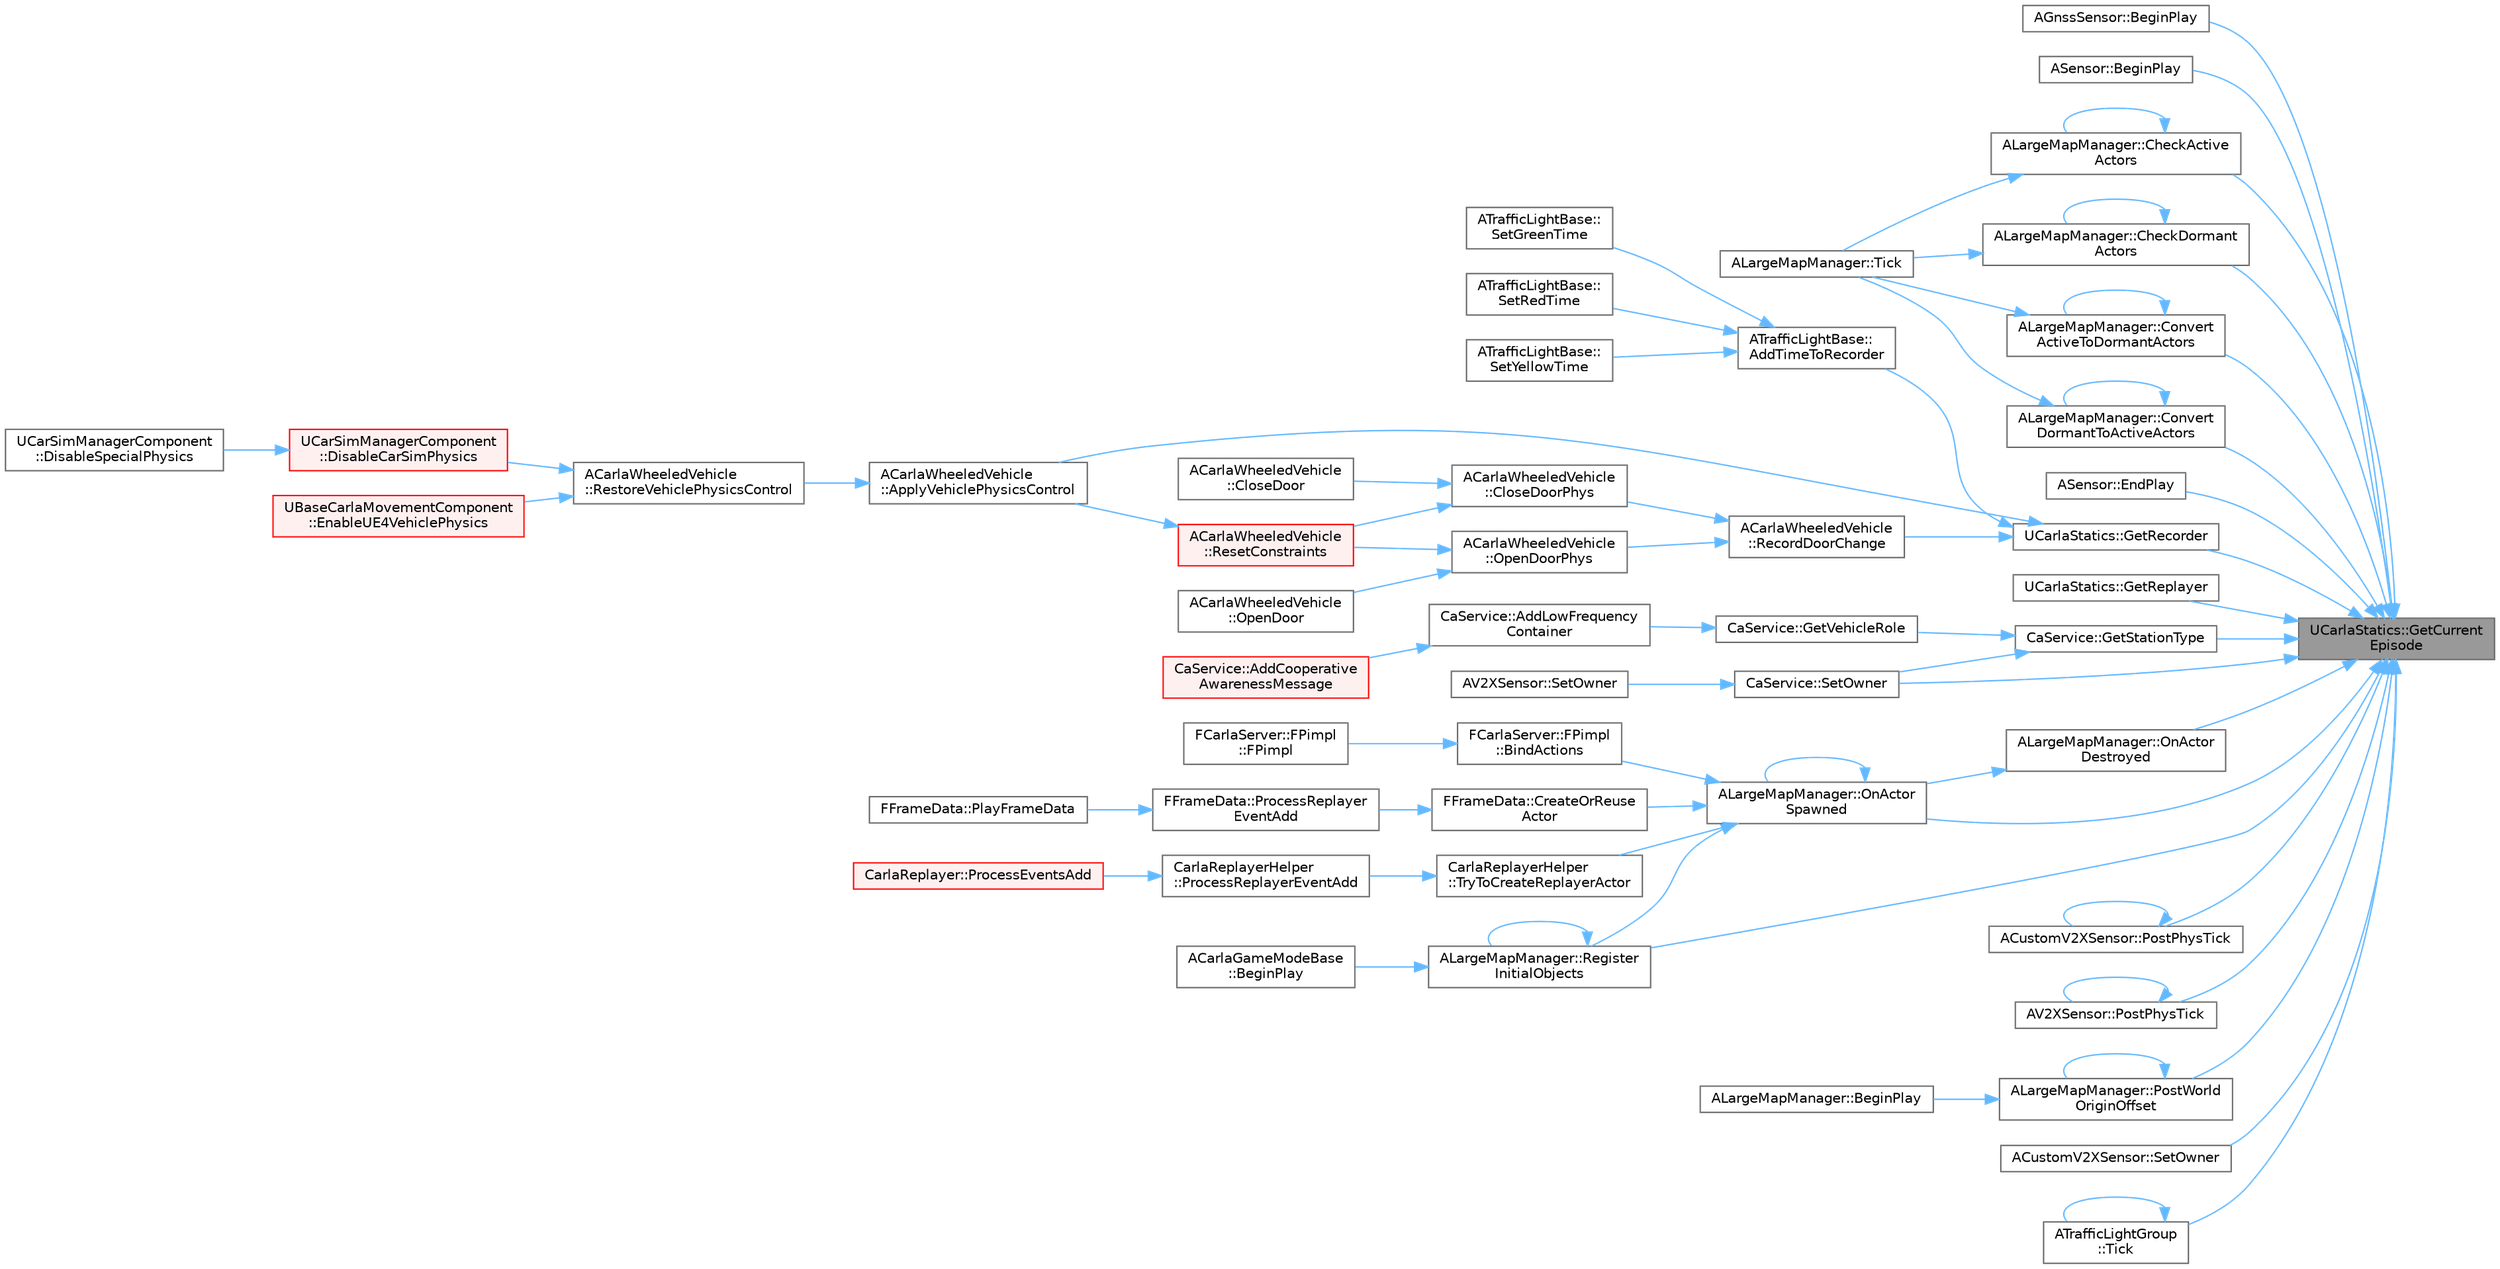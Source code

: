 digraph "UCarlaStatics::GetCurrentEpisode"
{
 // INTERACTIVE_SVG=YES
 // LATEX_PDF_SIZE
  bgcolor="transparent";
  edge [fontname=Helvetica,fontsize=10,labelfontname=Helvetica,labelfontsize=10];
  node [fontname=Helvetica,fontsize=10,shape=box,height=0.2,width=0.4];
  rankdir="RL";
  Node1 [id="Node000001",label="UCarlaStatics::GetCurrent\lEpisode",height=0.2,width=0.4,color="gray40", fillcolor="grey60", style="filled", fontcolor="black",tooltip=" "];
  Node1 -> Node2 [id="edge1_Node000001_Node000002",dir="back",color="steelblue1",style="solid",tooltip=" "];
  Node2 [id="Node000002",label="AGnssSensor::BeginPlay",height=0.2,width=0.4,color="grey40", fillcolor="white", style="filled",URL="$d0/dc3/classAGnssSensor.html#acea9f41a2082ea77b67c9a477888b0ef",tooltip=" "];
  Node1 -> Node3 [id="edge2_Node000001_Node000003",dir="back",color="steelblue1",style="solid",tooltip=" "];
  Node3 [id="Node000003",label="ASensor::BeginPlay",height=0.2,width=0.4,color="grey40", fillcolor="white", style="filled",URL="$d3/d01/classASensor.html#ae63f0e969a04a2c3e9b4c1e7c9d04415",tooltip=" "];
  Node1 -> Node4 [id="edge3_Node000001_Node000004",dir="back",color="steelblue1",style="solid",tooltip=" "];
  Node4 [id="Node000004",label="ALargeMapManager::CheckActive\lActors",height=0.2,width=0.4,color="grey40", fillcolor="white", style="filled",URL="$d9/d4b/classALargeMapManager.html#a4d5cd9f2685df9c0b4b7f0bb1e438d51",tooltip=" "];
  Node4 -> Node4 [id="edge4_Node000004_Node000004",dir="back",color="steelblue1",style="solid",tooltip=" "];
  Node4 -> Node5 [id="edge5_Node000004_Node000005",dir="back",color="steelblue1",style="solid",tooltip=" "];
  Node5 [id="Node000005",label="ALargeMapManager::Tick",height=0.2,width=0.4,color="grey40", fillcolor="white", style="filled",URL="$d9/d4b/classALargeMapManager.html#aa8b88f7b5c296ff148be41becbd67201",tooltip=" "];
  Node1 -> Node6 [id="edge6_Node000001_Node000006",dir="back",color="steelblue1",style="solid",tooltip=" "];
  Node6 [id="Node000006",label="ALargeMapManager::CheckDormant\lActors",height=0.2,width=0.4,color="grey40", fillcolor="white", style="filled",URL="$d9/d4b/classALargeMapManager.html#a3726918078acb9facd89c80060c19bd5",tooltip=" "];
  Node6 -> Node6 [id="edge7_Node000006_Node000006",dir="back",color="steelblue1",style="solid",tooltip=" "];
  Node6 -> Node5 [id="edge8_Node000006_Node000005",dir="back",color="steelblue1",style="solid",tooltip=" "];
  Node1 -> Node7 [id="edge9_Node000001_Node000007",dir="back",color="steelblue1",style="solid",tooltip=" "];
  Node7 [id="Node000007",label="ALargeMapManager::Convert\lActiveToDormantActors",height=0.2,width=0.4,color="grey40", fillcolor="white", style="filled",URL="$d9/d4b/classALargeMapManager.html#a2d2e749399bfa87c7489acafbda4b9c4",tooltip=" "];
  Node7 -> Node7 [id="edge10_Node000007_Node000007",dir="back",color="steelblue1",style="solid",tooltip=" "];
  Node7 -> Node5 [id="edge11_Node000007_Node000005",dir="back",color="steelblue1",style="solid",tooltip=" "];
  Node1 -> Node8 [id="edge12_Node000001_Node000008",dir="back",color="steelblue1",style="solid",tooltip=" "];
  Node8 [id="Node000008",label="ALargeMapManager::Convert\lDormantToActiveActors",height=0.2,width=0.4,color="grey40", fillcolor="white", style="filled",URL="$d9/d4b/classALargeMapManager.html#a062965aae5dfdacf19dd1e99649297ef",tooltip=" "];
  Node8 -> Node8 [id="edge13_Node000008_Node000008",dir="back",color="steelblue1",style="solid",tooltip=" "];
  Node8 -> Node5 [id="edge14_Node000008_Node000005",dir="back",color="steelblue1",style="solid",tooltip=" "];
  Node1 -> Node9 [id="edge15_Node000001_Node000009",dir="back",color="steelblue1",style="solid",tooltip=" "];
  Node9 [id="Node000009",label="ASensor::EndPlay",height=0.2,width=0.4,color="grey40", fillcolor="white", style="filled",URL="$d3/d01/classASensor.html#a1c9f916c2383430fb6a125a3d2725c76",tooltip=" "];
  Node1 -> Node10 [id="edge16_Node000001_Node000010",dir="back",color="steelblue1",style="solid",tooltip=" "];
  Node10 [id="Node000010",label="UCarlaStatics::GetRecorder",height=0.2,width=0.4,color="grey40", fillcolor="white", style="filled",URL="$d7/d1e/classUCarlaStatics.html#adf84009ecb71dd12430e36c61a030c91",tooltip=" "];
  Node10 -> Node11 [id="edge17_Node000010_Node000011",dir="back",color="steelblue1",style="solid",tooltip=" "];
  Node11 [id="Node000011",label="ATrafficLightBase::\lAddTimeToRecorder",height=0.2,width=0.4,color="grey40", fillcolor="white", style="filled",URL="$d2/d23/classATrafficLightBase.html#a198ef6d46059a738a74ab3e486e72480",tooltip=" "];
  Node11 -> Node12 [id="edge18_Node000011_Node000012",dir="back",color="steelblue1",style="solid",tooltip=" "];
  Node12 [id="Node000012",label="ATrafficLightBase::\lSetGreenTime",height=0.2,width=0.4,color="grey40", fillcolor="white", style="filled",URL="$d2/d23/classATrafficLightBase.html#a206a26b4e94cae1f78d980956aa30b63",tooltip=" "];
  Node11 -> Node13 [id="edge19_Node000011_Node000013",dir="back",color="steelblue1",style="solid",tooltip=" "];
  Node13 [id="Node000013",label="ATrafficLightBase::\lSetRedTime",height=0.2,width=0.4,color="grey40", fillcolor="white", style="filled",URL="$d2/d23/classATrafficLightBase.html#a2e9bf395dc79771a44894ca2a707a20e",tooltip=" "];
  Node11 -> Node14 [id="edge20_Node000011_Node000014",dir="back",color="steelblue1",style="solid",tooltip=" "];
  Node14 [id="Node000014",label="ATrafficLightBase::\lSetYellowTime",height=0.2,width=0.4,color="grey40", fillcolor="white", style="filled",URL="$d2/d23/classATrafficLightBase.html#a8972cbc12685d90117a42884cbfe7dbf",tooltip=" "];
  Node10 -> Node15 [id="edge21_Node000010_Node000015",dir="back",color="steelblue1",style="solid",tooltip=" "];
  Node15 [id="Node000015",label="ACarlaWheeledVehicle\l::ApplyVehiclePhysicsControl",height=0.2,width=0.4,color="grey40", fillcolor="white", style="filled",URL="$d5/d70/classACarlaWheeledVehicle.html#a3e610d951ef26385950981f732fa9f42",tooltip=" "];
  Node15 -> Node16 [id="edge22_Node000015_Node000016",dir="back",color="steelblue1",style="solid",tooltip=" "];
  Node16 [id="Node000016",label="ACarlaWheeledVehicle\l::RestoreVehiclePhysicsControl",height=0.2,width=0.4,color="grey40", fillcolor="white", style="filled",URL="$d5/d70/classACarlaWheeledVehicle.html#a0eb752614da592e60b34079ca09d0331",tooltip=" "];
  Node16 -> Node17 [id="edge23_Node000016_Node000017",dir="back",color="steelblue1",style="solid",tooltip=" "];
  Node17 [id="Node000017",label="UCarSimManagerComponent\l::DisableCarSimPhysics",height=0.2,width=0.4,color="red", fillcolor="#FFF0F0", style="filled",URL="$d2/dea/classUCarSimManagerComponent.html#a2efa8eb19aced754f167875bb25bd92c",tooltip=" "];
  Node17 -> Node18 [id="edge24_Node000017_Node000018",dir="back",color="steelblue1",style="solid",tooltip=" "];
  Node18 [id="Node000018",label="UCarSimManagerComponent\l::DisableSpecialPhysics",height=0.2,width=0.4,color="grey40", fillcolor="white", style="filled",URL="$d2/dea/classUCarSimManagerComponent.html#a9f864770d706d0172e8f18abda5fd2ef",tooltip=" "];
  Node16 -> Node23 [id="edge25_Node000016_Node000023",dir="back",color="steelblue1",style="solid",tooltip=" "];
  Node23 [id="Node000023",label="UBaseCarlaMovementComponent\l::EnableUE4VehiclePhysics",height=0.2,width=0.4,color="red", fillcolor="#FFF0F0", style="filled",URL="$d2/d48/classUBaseCarlaMovementComponent.html#ac579e7fcca58d6d306b9959861db99c4",tooltip=" "];
  Node10 -> Node28 [id="edge26_Node000010_Node000028",dir="back",color="steelblue1",style="solid",tooltip=" "];
  Node28 [id="Node000028",label="ACarlaWheeledVehicle\l::RecordDoorChange",height=0.2,width=0.4,color="grey40", fillcolor="white", style="filled",URL="$d5/d70/classACarlaWheeledVehicle.html#a087b3bd2e47d6662fce3e4f0da7cca61",tooltip=" "];
  Node28 -> Node29 [id="edge27_Node000028_Node000029",dir="back",color="steelblue1",style="solid",tooltip=" "];
  Node29 [id="Node000029",label="ACarlaWheeledVehicle\l::CloseDoorPhys",height=0.2,width=0.4,color="grey40", fillcolor="white", style="filled",URL="$d5/d70/classACarlaWheeledVehicle.html#a114c84eaff7178ef92e37ea0e0ac9e34",tooltip=" "];
  Node29 -> Node30 [id="edge28_Node000029_Node000030",dir="back",color="steelblue1",style="solid",tooltip=" "];
  Node30 [id="Node000030",label="ACarlaWheeledVehicle\l::CloseDoor",height=0.2,width=0.4,color="grey40", fillcolor="white", style="filled",URL="$d5/d70/classACarlaWheeledVehicle.html#a7ecd71cdb09a88755098c9b127464f0c",tooltip=" "];
  Node29 -> Node31 [id="edge29_Node000029_Node000031",dir="back",color="steelblue1",style="solid",tooltip=" "];
  Node31 [id="Node000031",label="ACarlaWheeledVehicle\l::ResetConstraints",height=0.2,width=0.4,color="red", fillcolor="#FFF0F0", style="filled",URL="$d5/d70/classACarlaWheeledVehicle.html#a80344597cc1f76c5759bf9b813bb346f",tooltip=" "];
  Node31 -> Node15 [id="edge30_Node000031_Node000015",dir="back",color="steelblue1",style="solid",tooltip=" "];
  Node28 -> Node34 [id="edge31_Node000028_Node000034",dir="back",color="steelblue1",style="solid",tooltip=" "];
  Node34 [id="Node000034",label="ACarlaWheeledVehicle\l::OpenDoorPhys",height=0.2,width=0.4,color="grey40", fillcolor="white", style="filled",URL="$d5/d70/classACarlaWheeledVehicle.html#ac366b344047c94137d813a4a8a35eaeb",tooltip=" "];
  Node34 -> Node35 [id="edge32_Node000034_Node000035",dir="back",color="steelblue1",style="solid",tooltip=" "];
  Node35 [id="Node000035",label="ACarlaWheeledVehicle\l::OpenDoor",height=0.2,width=0.4,color="grey40", fillcolor="white", style="filled",URL="$d5/d70/classACarlaWheeledVehicle.html#abd21dd6df3f9cce28b22c6c50184ce09",tooltip=" "];
  Node34 -> Node31 [id="edge33_Node000034_Node000031",dir="back",color="steelblue1",style="solid",tooltip=" "];
  Node1 -> Node36 [id="edge34_Node000001_Node000036",dir="back",color="steelblue1",style="solid",tooltip=" "];
  Node36 [id="Node000036",label="UCarlaStatics::GetReplayer",height=0.2,width=0.4,color="grey40", fillcolor="white", style="filled",URL="$d7/d1e/classUCarlaStatics.html#a5ee29a8e81946d980005498cfe5bb8bf",tooltip=" "];
  Node1 -> Node37 [id="edge35_Node000001_Node000037",dir="back",color="steelblue1",style="solid",tooltip=" "];
  Node37 [id="Node000037",label="CaService::GetStationType",height=0.2,width=0.4,color="grey40", fillcolor="white", style="filled",URL="$dc/d72/classCaService.html#a7105f7ab694ddaea0197a56de24b73b3",tooltip=" "];
  Node37 -> Node38 [id="edge36_Node000037_Node000038",dir="back",color="steelblue1",style="solid",tooltip=" "];
  Node38 [id="Node000038",label="CaService::GetVehicleRole",height=0.2,width=0.4,color="grey40", fillcolor="white", style="filled",URL="$dc/d72/classCaService.html#ac397149ba82d955896c5ea232b08a572",tooltip=" "];
  Node38 -> Node39 [id="edge37_Node000038_Node000039",dir="back",color="steelblue1",style="solid",tooltip=" "];
  Node39 [id="Node000039",label="CaService::AddLowFrequency\lContainer",height=0.2,width=0.4,color="grey40", fillcolor="white", style="filled",URL="$dc/d72/classCaService.html#aa68ab6668f5f288ec1eced088465fb75",tooltip=" "];
  Node39 -> Node40 [id="edge38_Node000039_Node000040",dir="back",color="steelblue1",style="solid",tooltip=" "];
  Node40 [id="Node000040",label="CaService::AddCooperative\lAwarenessMessage",height=0.2,width=0.4,color="red", fillcolor="#FFF0F0", style="filled",URL="$dc/d72/classCaService.html#af78a02cbfa27133b4682c7f99c3ed09e",tooltip=" "];
  Node37 -> Node46 [id="edge39_Node000037_Node000046",dir="back",color="steelblue1",style="solid",tooltip=" "];
  Node46 [id="Node000046",label="CaService::SetOwner",height=0.2,width=0.4,color="grey40", fillcolor="white", style="filled",URL="$dc/d72/classCaService.html#a39ee849e0fefea467ca92bc71f5fe392",tooltip=" "];
  Node46 -> Node47 [id="edge40_Node000046_Node000047",dir="back",color="steelblue1",style="solid",tooltip=" "];
  Node47 [id="Node000047",label="AV2XSensor::SetOwner",height=0.2,width=0.4,color="grey40", fillcolor="white", style="filled",URL="$d3/dd4/classAV2XSensor.html#abd5c6417564756ef510da38fdab63738",tooltip=" "];
  Node1 -> Node48 [id="edge41_Node000001_Node000048",dir="back",color="steelblue1",style="solid",tooltip=" "];
  Node48 [id="Node000048",label="ALargeMapManager::OnActor\lDestroyed",height=0.2,width=0.4,color="grey40", fillcolor="white", style="filled",URL="$d9/d4b/classALargeMapManager.html#a545b402731ad2e1bb7e5ee16a8ce8cbf",tooltip=" "];
  Node48 -> Node49 [id="edge42_Node000048_Node000049",dir="back",color="steelblue1",style="solid",tooltip=" "];
  Node49 [id="Node000049",label="ALargeMapManager::OnActor\lSpawned",height=0.2,width=0.4,color="grey40", fillcolor="white", style="filled",URL="$d9/d4b/classALargeMapManager.html#a4db8db5e5de04f87f71b1fd36d9b6735",tooltip=" "];
  Node49 -> Node50 [id="edge43_Node000049_Node000050",dir="back",color="steelblue1",style="solid",tooltip=" "];
  Node50 [id="Node000050",label="FCarlaServer::FPimpl\l::BindActions",height=0.2,width=0.4,color="grey40", fillcolor="white", style="filled",URL="$d7/d97/classFCarlaServer_1_1FPimpl.html#a675a6b572112a21e8bc011dddfd0de86",tooltip=" "];
  Node50 -> Node51 [id="edge44_Node000050_Node000051",dir="back",color="steelblue1",style="solid",tooltip=" "];
  Node51 [id="Node000051",label="FCarlaServer::FPimpl\l::FPimpl",height=0.2,width=0.4,color="grey40", fillcolor="white", style="filled",URL="$d7/d97/classFCarlaServer_1_1FPimpl.html#ab9ff29fc81bd2f9a14677941c7f7b62d",tooltip=" "];
  Node49 -> Node52 [id="edge45_Node000049_Node000052",dir="back",color="steelblue1",style="solid",tooltip=" "];
  Node52 [id="Node000052",label="FFrameData::CreateOrReuse\lActor",height=0.2,width=0.4,color="grey40", fillcolor="white", style="filled",URL="$de/db4/classFFrameData.html#a1a36eaa480c6a680c42ad3a4af5452e9",tooltip=" "];
  Node52 -> Node53 [id="edge46_Node000052_Node000053",dir="back",color="steelblue1",style="solid",tooltip=" "];
  Node53 [id="Node000053",label="FFrameData::ProcessReplayer\lEventAdd",height=0.2,width=0.4,color="grey40", fillcolor="white", style="filled",URL="$de/db4/classFFrameData.html#acb9dd2fef7b2779243ef04116465155d",tooltip=" "];
  Node53 -> Node54 [id="edge47_Node000053_Node000054",dir="back",color="steelblue1",style="solid",tooltip=" "];
  Node54 [id="Node000054",label="FFrameData::PlayFrameData",height=0.2,width=0.4,color="grey40", fillcolor="white", style="filled",URL="$de/db4/classFFrameData.html#aa23cccda1659af6f10264e73a73c1e27",tooltip=" "];
  Node49 -> Node49 [id="edge48_Node000049_Node000049",dir="back",color="steelblue1",style="solid",tooltip=" "];
  Node49 -> Node55 [id="edge49_Node000049_Node000055",dir="back",color="steelblue1",style="solid",tooltip=" "];
  Node55 [id="Node000055",label="ALargeMapManager::Register\lInitialObjects",height=0.2,width=0.4,color="grey40", fillcolor="white", style="filled",URL="$d9/d4b/classALargeMapManager.html#a0cb42207dd6d375bd65bdafe6ae9e9f9",tooltip=" "];
  Node55 -> Node56 [id="edge50_Node000055_Node000056",dir="back",color="steelblue1",style="solid",tooltip=" "];
  Node56 [id="Node000056",label="ACarlaGameModeBase\l::BeginPlay",height=0.2,width=0.4,color="grey40", fillcolor="white", style="filled",URL="$db/de5/classACarlaGameModeBase.html#a3909b055b351f69d7ad1e39a42e72e3d",tooltip=" "];
  Node55 -> Node55 [id="edge51_Node000055_Node000055",dir="back",color="steelblue1",style="solid",tooltip=" "];
  Node49 -> Node57 [id="edge52_Node000049_Node000057",dir="back",color="steelblue1",style="solid",tooltip=" "];
  Node57 [id="Node000057",label="CarlaReplayerHelper\l::TryToCreateReplayerActor",height=0.2,width=0.4,color="grey40", fillcolor="white", style="filled",URL="$d8/d27/classCarlaReplayerHelper.html#a12b09e8ccf752714a3114f9858c274e7",tooltip=" "];
  Node57 -> Node58 [id="edge53_Node000057_Node000058",dir="back",color="steelblue1",style="solid",tooltip=" "];
  Node58 [id="Node000058",label="CarlaReplayerHelper\l::ProcessReplayerEventAdd",height=0.2,width=0.4,color="grey40", fillcolor="white", style="filled",URL="$d8/d27/classCarlaReplayerHelper.html#ad2578fb20f971e6e27bd1895d8884e6d",tooltip=" "];
  Node58 -> Node59 [id="edge54_Node000058_Node000059",dir="back",color="steelblue1",style="solid",tooltip=" "];
  Node59 [id="Node000059",label="CarlaReplayer::ProcessEventsAdd",height=0.2,width=0.4,color="red", fillcolor="#FFF0F0", style="filled",URL="$dc/dc6/classCarlaReplayer.html#a929a7a4c79086339485caba9f6562c8e",tooltip=" "];
  Node1 -> Node49 [id="edge55_Node000001_Node000049",dir="back",color="steelblue1",style="solid",tooltip=" "];
  Node1 -> Node74 [id="edge56_Node000001_Node000074",dir="back",color="steelblue1",style="solid",tooltip=" "];
  Node74 [id="Node000074",label="ACustomV2XSensor::PostPhysTick",height=0.2,width=0.4,color="grey40", fillcolor="white", style="filled",URL="$de/d1f/classACustomV2XSensor.html#ab7792a4f25d71f82e3bebb3828fab743",tooltip=" "];
  Node74 -> Node74 [id="edge57_Node000074_Node000074",dir="back",color="steelblue1",style="solid",tooltip=" "];
  Node1 -> Node75 [id="edge58_Node000001_Node000075",dir="back",color="steelblue1",style="solid",tooltip=" "];
  Node75 [id="Node000075",label="AV2XSensor::PostPhysTick",height=0.2,width=0.4,color="grey40", fillcolor="white", style="filled",URL="$d3/dd4/classAV2XSensor.html#ab14344142856578bb4cc69b597318a9c",tooltip=" "];
  Node75 -> Node75 [id="edge59_Node000075_Node000075",dir="back",color="steelblue1",style="solid",tooltip=" "];
  Node1 -> Node76 [id="edge60_Node000001_Node000076",dir="back",color="steelblue1",style="solid",tooltip=" "];
  Node76 [id="Node000076",label="ALargeMapManager::PostWorld\lOriginOffset",height=0.2,width=0.4,color="grey40", fillcolor="white", style="filled",URL="$d9/d4b/classALargeMapManager.html#abf26c31bbf6b18e678d4aff461f2913e",tooltip=" "];
  Node76 -> Node77 [id="edge61_Node000076_Node000077",dir="back",color="steelblue1",style="solid",tooltip=" "];
  Node77 [id="Node000077",label="ALargeMapManager::BeginPlay",height=0.2,width=0.4,color="grey40", fillcolor="white", style="filled",URL="$d9/d4b/classALargeMapManager.html#a173575639e1f2c91e0b288c979598c21",tooltip=" "];
  Node76 -> Node76 [id="edge62_Node000076_Node000076",dir="back",color="steelblue1",style="solid",tooltip=" "];
  Node1 -> Node55 [id="edge63_Node000001_Node000055",dir="back",color="steelblue1",style="solid",tooltip=" "];
  Node1 -> Node78 [id="edge64_Node000001_Node000078",dir="back",color="steelblue1",style="solid",tooltip=" "];
  Node78 [id="Node000078",label="ACustomV2XSensor::SetOwner",height=0.2,width=0.4,color="grey40", fillcolor="white", style="filled",URL="$de/d1f/classACustomV2XSensor.html#a2e54239dff9cbe9b76c9acecc2e0c978",tooltip=" "];
  Node1 -> Node46 [id="edge65_Node000001_Node000046",dir="back",color="steelblue1",style="solid",tooltip=" "];
  Node1 -> Node79 [id="edge66_Node000001_Node000079",dir="back",color="steelblue1",style="solid",tooltip=" "];
  Node79 [id="Node000079",label="ATrafficLightGroup\l::Tick",height=0.2,width=0.4,color="grey40", fillcolor="white", style="filled",URL="$dd/d12/classATrafficLightGroup.html#a7e7e94e36f48f340dad08a7b16d7ab3d",tooltip=" "];
  Node79 -> Node79 [id="edge67_Node000079_Node000079",dir="back",color="steelblue1",style="solid",tooltip=" "];
}
